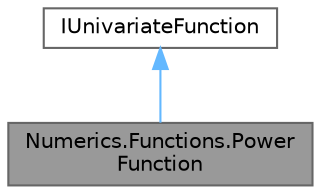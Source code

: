 digraph "Numerics.Functions.PowerFunction"
{
 // LATEX_PDF_SIZE
  bgcolor="transparent";
  edge [fontname=Helvetica,fontsize=10,labelfontname=Helvetica,labelfontsize=10];
  node [fontname=Helvetica,fontsize=10,shape=box,height=0.2,width=0.4];
  Node1 [id="Node000001",label="Numerics.Functions.Power\lFunction",height=0.2,width=0.4,color="gray40", fillcolor="grey60", style="filled", fontcolor="black",tooltip="A class for a power function with normally distributed noise. Y = [α * (X - ξ)^β] * ϵ,..."];
  Node2 -> Node1 [id="edge1_Node000001_Node000002",dir="back",color="steelblue1",style="solid",tooltip=" "];
  Node2 [id="Node000002",label="IUnivariateFunction",height=0.2,width=0.4,color="gray40", fillcolor="white", style="filled",URL="$interface_numerics_1_1_functions_1_1_i_univariate_function.html",tooltip="Interface for Univariate Functions."];
}
